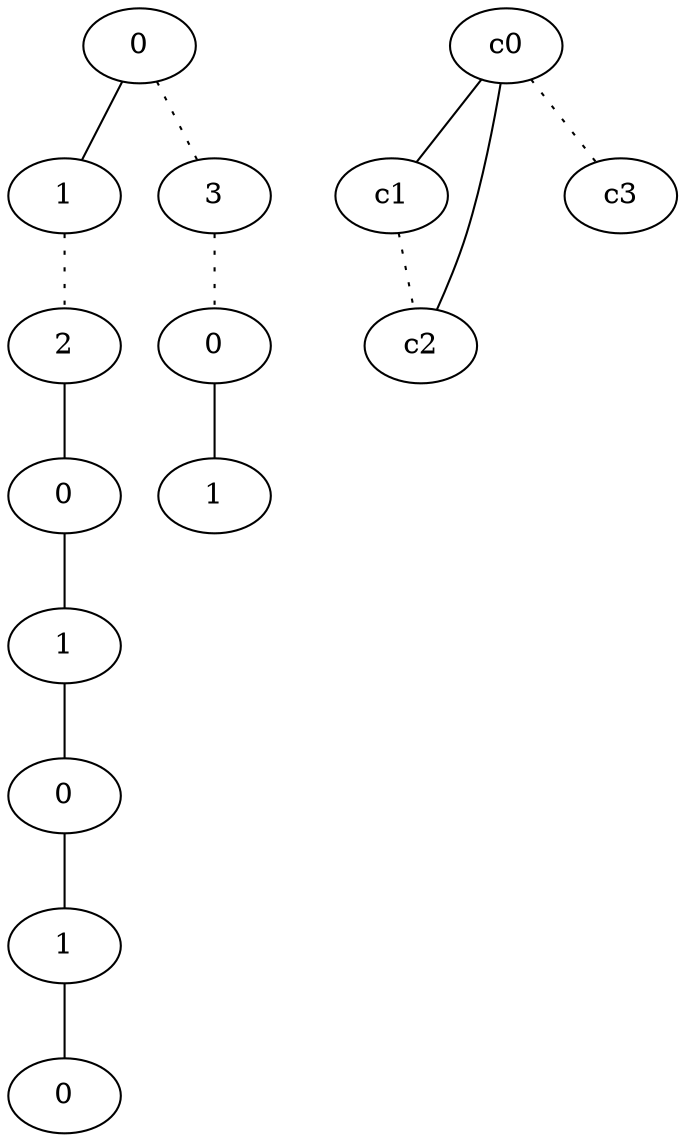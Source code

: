 graph {
a0[label=0];
a1[label=1];
a2[label=2];
a3[label=0];
a4[label=1];
a5[label=0];
a6[label=1];
a7[label=0];
a8[label=3];
a9[label=0];
a10[label=1];
a0 -- a1;
a0 -- a8 [style=dotted];
a1 -- a2 [style=dotted];
a2 -- a3;
a3 -- a4;
a4 -- a5;
a5 -- a6;
a6 -- a7;
a8 -- a9 [style=dotted];
a9 -- a10;
c0 -- c1;
c0 -- c2;
c0 -- c3 [style=dotted];
c1 -- c2 [style=dotted];
}
